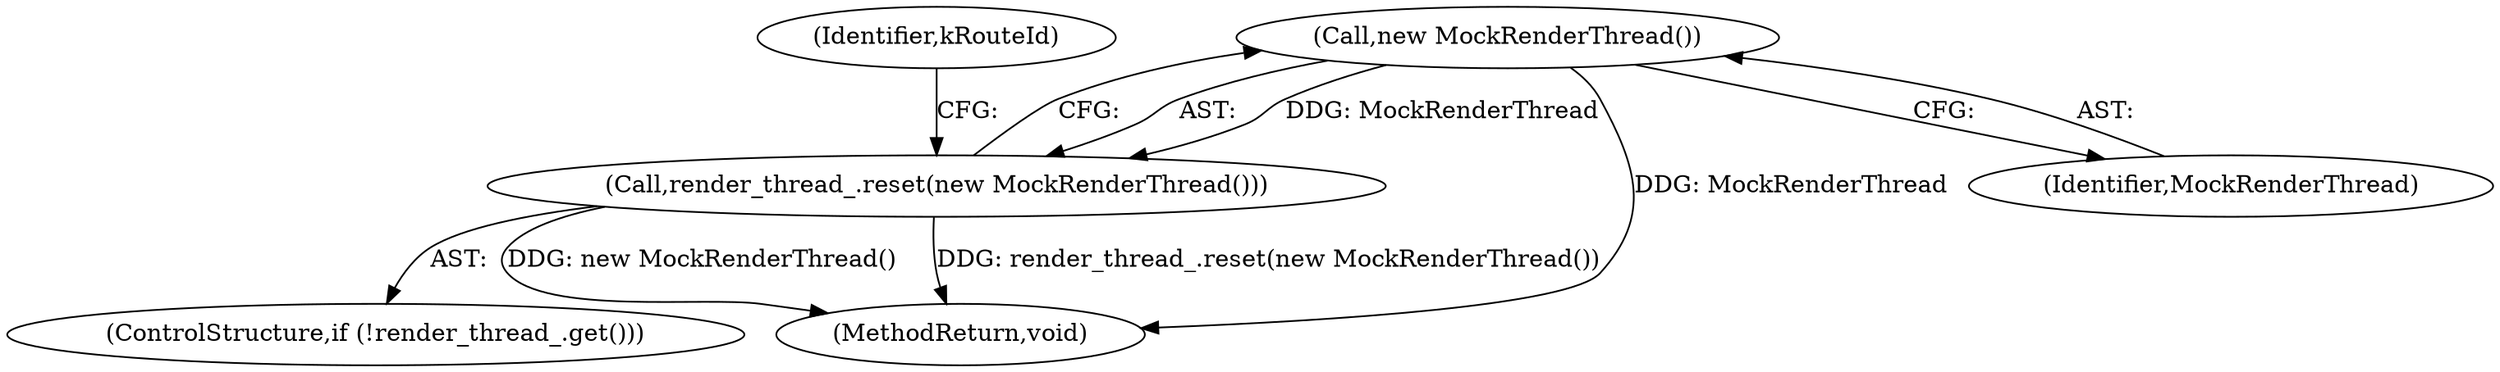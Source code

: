 digraph "0_Chrome_58436a1770176ece2c02b28a57bba2a89db5d58b_3@API" {
"1000114" [label="(Call,new MockRenderThread())"];
"1000113" [label="(Call,render_thread_.reset(new MockRenderThread()))"];
"1000114" [label="(Call,new MockRenderThread())"];
"1000110" [label="(ControlStructure,if (!render_thread_.get()))"];
"1000115" [label="(Identifier,MockRenderThread)"];
"1000162" [label="(MethodReturn,void)"];
"1000117" [label="(Identifier,kRouteId)"];
"1000113" [label="(Call,render_thread_.reset(new MockRenderThread()))"];
"1000114" -> "1000113"  [label="AST: "];
"1000114" -> "1000115"  [label="CFG: "];
"1000115" -> "1000114"  [label="AST: "];
"1000113" -> "1000114"  [label="CFG: "];
"1000114" -> "1000162"  [label="DDG: MockRenderThread"];
"1000114" -> "1000113"  [label="DDG: MockRenderThread"];
"1000113" -> "1000110"  [label="AST: "];
"1000117" -> "1000113"  [label="CFG: "];
"1000113" -> "1000162"  [label="DDG: new MockRenderThread()"];
"1000113" -> "1000162"  [label="DDG: render_thread_.reset(new MockRenderThread())"];
}
